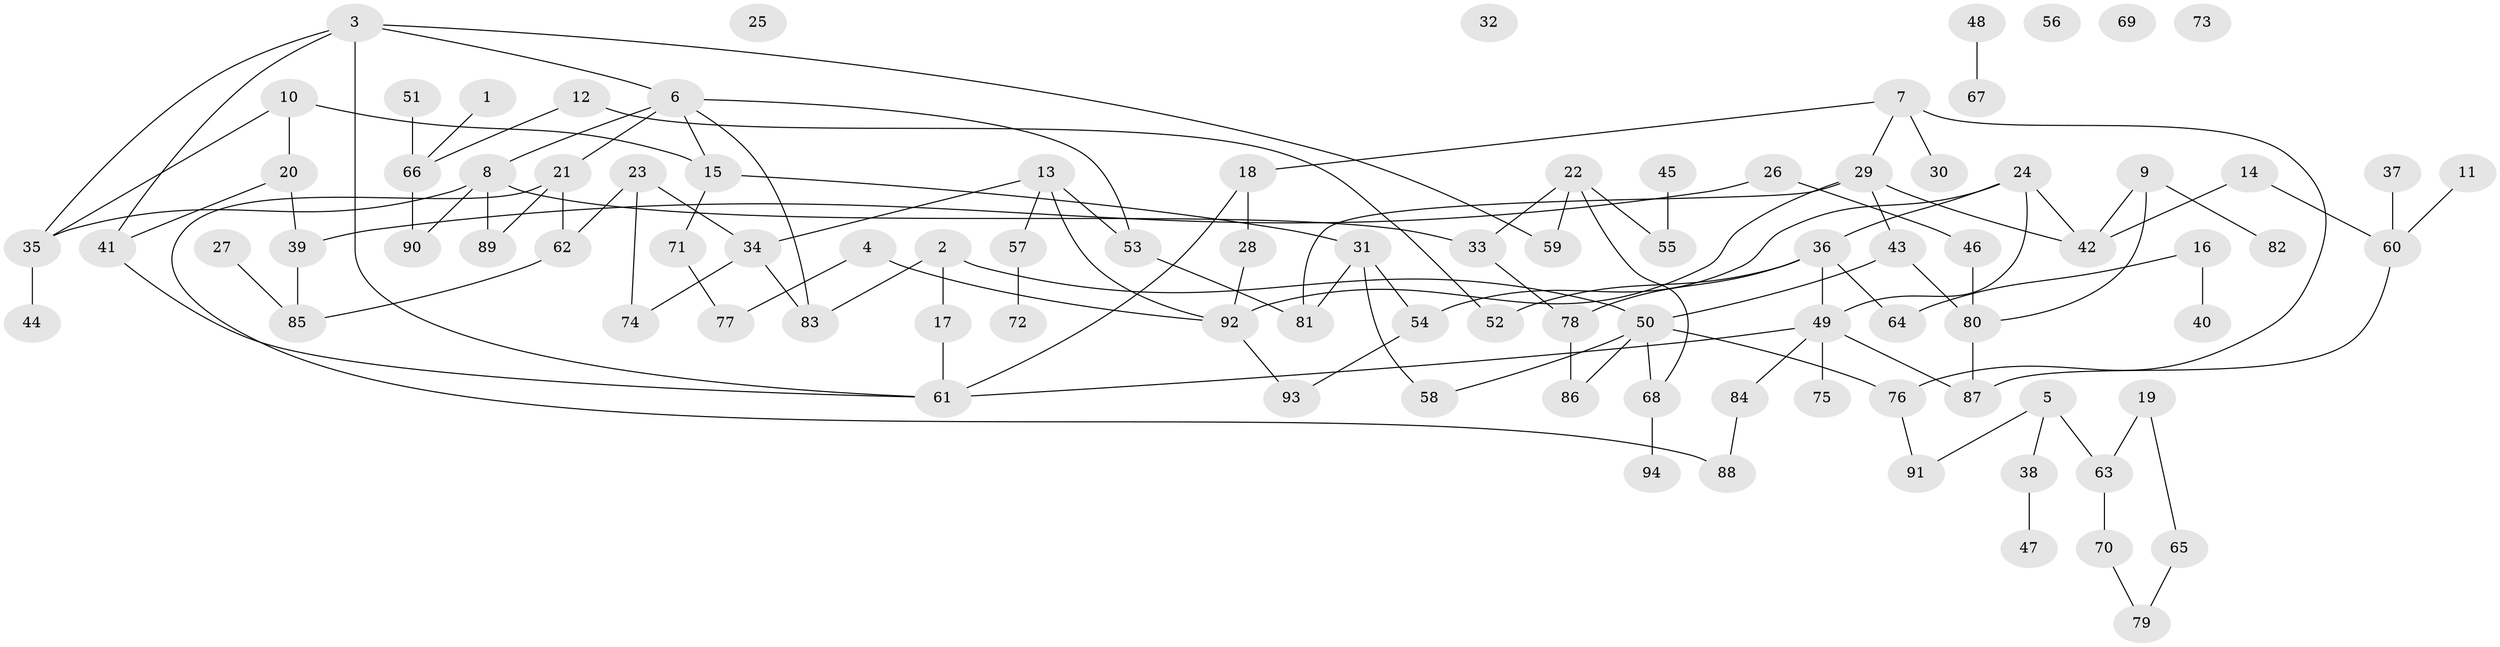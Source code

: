 // coarse degree distribution, {1: 0.2553191489361702, 2: 0.3191489361702128, 0: 0.10638297872340426, 6: 0.0851063829787234, 4: 0.0851063829787234, 5: 0.0425531914893617, 3: 0.06382978723404255, 10: 0.02127659574468085, 7: 0.02127659574468085}
// Generated by graph-tools (version 1.1) at 2025/44/03/04/25 21:44:06]
// undirected, 94 vertices, 120 edges
graph export_dot {
graph [start="1"]
  node [color=gray90,style=filled];
  1;
  2;
  3;
  4;
  5;
  6;
  7;
  8;
  9;
  10;
  11;
  12;
  13;
  14;
  15;
  16;
  17;
  18;
  19;
  20;
  21;
  22;
  23;
  24;
  25;
  26;
  27;
  28;
  29;
  30;
  31;
  32;
  33;
  34;
  35;
  36;
  37;
  38;
  39;
  40;
  41;
  42;
  43;
  44;
  45;
  46;
  47;
  48;
  49;
  50;
  51;
  52;
  53;
  54;
  55;
  56;
  57;
  58;
  59;
  60;
  61;
  62;
  63;
  64;
  65;
  66;
  67;
  68;
  69;
  70;
  71;
  72;
  73;
  74;
  75;
  76;
  77;
  78;
  79;
  80;
  81;
  82;
  83;
  84;
  85;
  86;
  87;
  88;
  89;
  90;
  91;
  92;
  93;
  94;
  1 -- 66;
  2 -- 17;
  2 -- 50;
  2 -- 83;
  3 -- 6;
  3 -- 35;
  3 -- 41;
  3 -- 59;
  3 -- 61;
  4 -- 77;
  4 -- 92;
  5 -- 38;
  5 -- 63;
  5 -- 91;
  6 -- 8;
  6 -- 15;
  6 -- 21;
  6 -- 53;
  6 -- 83;
  7 -- 18;
  7 -- 29;
  7 -- 30;
  7 -- 76;
  8 -- 33;
  8 -- 35;
  8 -- 89;
  8 -- 90;
  9 -- 42;
  9 -- 80;
  9 -- 82;
  10 -- 15;
  10 -- 20;
  10 -- 35;
  11 -- 60;
  12 -- 52;
  12 -- 66;
  13 -- 34;
  13 -- 53;
  13 -- 57;
  13 -- 92;
  14 -- 42;
  14 -- 60;
  15 -- 31;
  15 -- 71;
  16 -- 40;
  16 -- 64;
  17 -- 61;
  18 -- 28;
  18 -- 61;
  19 -- 63;
  19 -- 65;
  20 -- 39;
  20 -- 41;
  21 -- 62;
  21 -- 88;
  21 -- 89;
  22 -- 33;
  22 -- 55;
  22 -- 59;
  22 -- 68;
  23 -- 34;
  23 -- 62;
  23 -- 74;
  24 -- 36;
  24 -- 42;
  24 -- 49;
  24 -- 54;
  26 -- 39;
  26 -- 46;
  27 -- 85;
  28 -- 92;
  29 -- 42;
  29 -- 43;
  29 -- 81;
  29 -- 92;
  31 -- 54;
  31 -- 58;
  31 -- 81;
  33 -- 78;
  34 -- 74;
  34 -- 83;
  35 -- 44;
  36 -- 49;
  36 -- 52;
  36 -- 64;
  36 -- 78;
  37 -- 60;
  38 -- 47;
  39 -- 85;
  41 -- 61;
  43 -- 50;
  43 -- 80;
  45 -- 55;
  46 -- 80;
  48 -- 67;
  49 -- 61;
  49 -- 75;
  49 -- 84;
  49 -- 87;
  50 -- 58;
  50 -- 68;
  50 -- 76;
  50 -- 86;
  51 -- 66;
  53 -- 81;
  54 -- 93;
  57 -- 72;
  60 -- 87;
  62 -- 85;
  63 -- 70;
  65 -- 79;
  66 -- 90;
  68 -- 94;
  70 -- 79;
  71 -- 77;
  76 -- 91;
  78 -- 86;
  80 -- 87;
  84 -- 88;
  92 -- 93;
}

